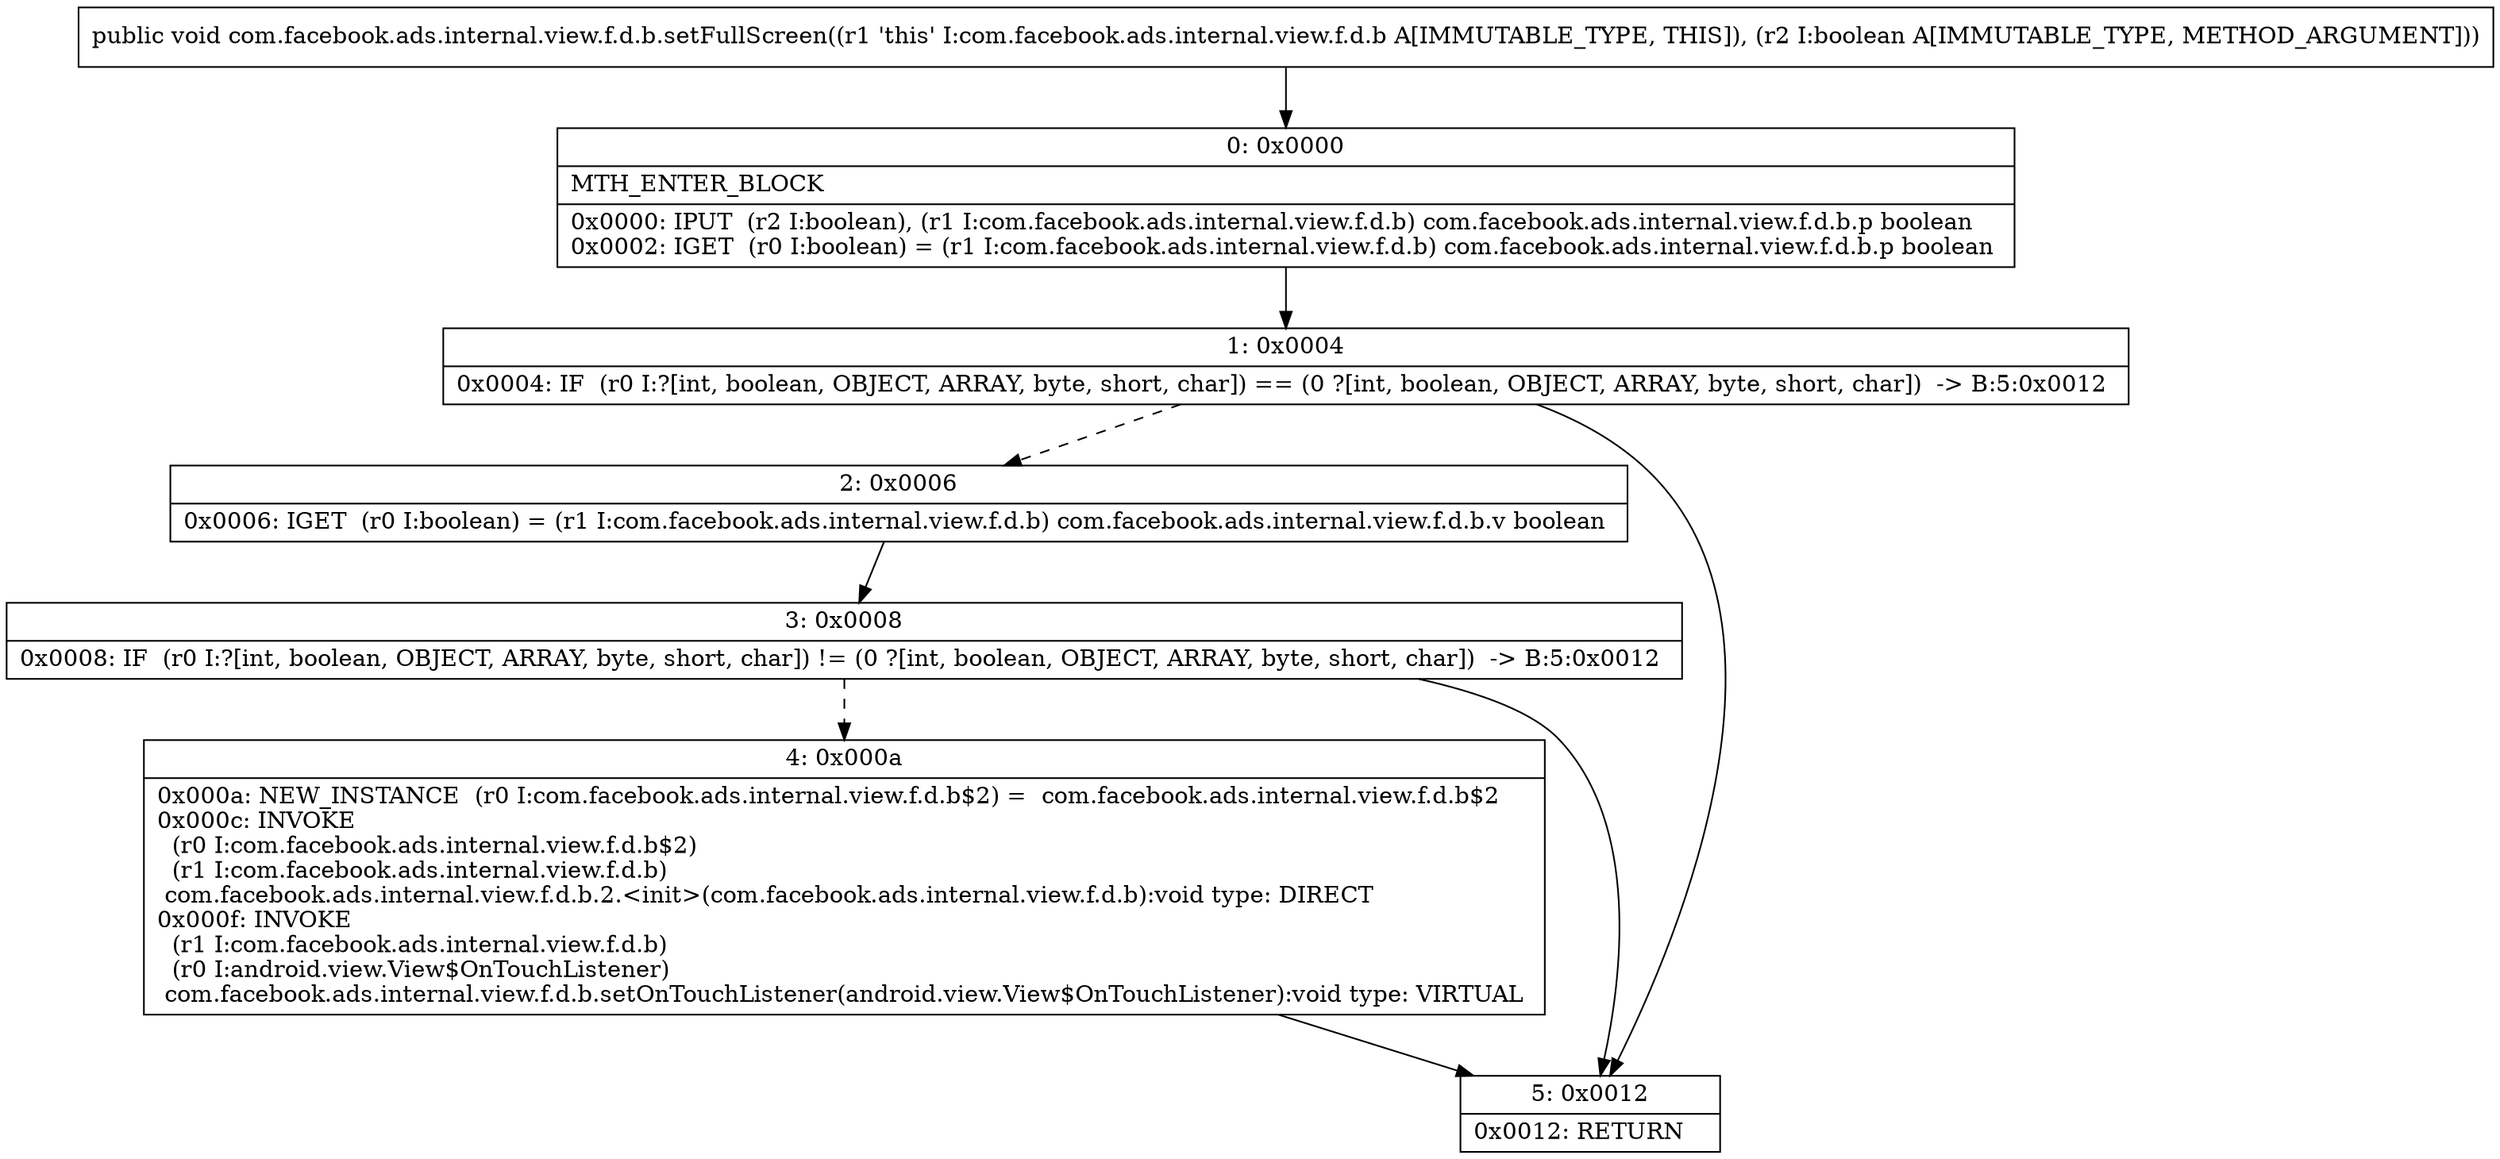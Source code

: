 digraph "CFG forcom.facebook.ads.internal.view.f.d.b.setFullScreen(Z)V" {
Node_0 [shape=record,label="{0\:\ 0x0000|MTH_ENTER_BLOCK\l|0x0000: IPUT  (r2 I:boolean), (r1 I:com.facebook.ads.internal.view.f.d.b) com.facebook.ads.internal.view.f.d.b.p boolean \l0x0002: IGET  (r0 I:boolean) = (r1 I:com.facebook.ads.internal.view.f.d.b) com.facebook.ads.internal.view.f.d.b.p boolean \l}"];
Node_1 [shape=record,label="{1\:\ 0x0004|0x0004: IF  (r0 I:?[int, boolean, OBJECT, ARRAY, byte, short, char]) == (0 ?[int, boolean, OBJECT, ARRAY, byte, short, char])  \-\> B:5:0x0012 \l}"];
Node_2 [shape=record,label="{2\:\ 0x0006|0x0006: IGET  (r0 I:boolean) = (r1 I:com.facebook.ads.internal.view.f.d.b) com.facebook.ads.internal.view.f.d.b.v boolean \l}"];
Node_3 [shape=record,label="{3\:\ 0x0008|0x0008: IF  (r0 I:?[int, boolean, OBJECT, ARRAY, byte, short, char]) != (0 ?[int, boolean, OBJECT, ARRAY, byte, short, char])  \-\> B:5:0x0012 \l}"];
Node_4 [shape=record,label="{4\:\ 0x000a|0x000a: NEW_INSTANCE  (r0 I:com.facebook.ads.internal.view.f.d.b$2) =  com.facebook.ads.internal.view.f.d.b$2 \l0x000c: INVOKE  \l  (r0 I:com.facebook.ads.internal.view.f.d.b$2)\l  (r1 I:com.facebook.ads.internal.view.f.d.b)\l com.facebook.ads.internal.view.f.d.b.2.\<init\>(com.facebook.ads.internal.view.f.d.b):void type: DIRECT \l0x000f: INVOKE  \l  (r1 I:com.facebook.ads.internal.view.f.d.b)\l  (r0 I:android.view.View$OnTouchListener)\l com.facebook.ads.internal.view.f.d.b.setOnTouchListener(android.view.View$OnTouchListener):void type: VIRTUAL \l}"];
Node_5 [shape=record,label="{5\:\ 0x0012|0x0012: RETURN   \l}"];
MethodNode[shape=record,label="{public void com.facebook.ads.internal.view.f.d.b.setFullScreen((r1 'this' I:com.facebook.ads.internal.view.f.d.b A[IMMUTABLE_TYPE, THIS]), (r2 I:boolean A[IMMUTABLE_TYPE, METHOD_ARGUMENT])) }"];
MethodNode -> Node_0;
Node_0 -> Node_1;
Node_1 -> Node_2[style=dashed];
Node_1 -> Node_5;
Node_2 -> Node_3;
Node_3 -> Node_4[style=dashed];
Node_3 -> Node_5;
Node_4 -> Node_5;
}

